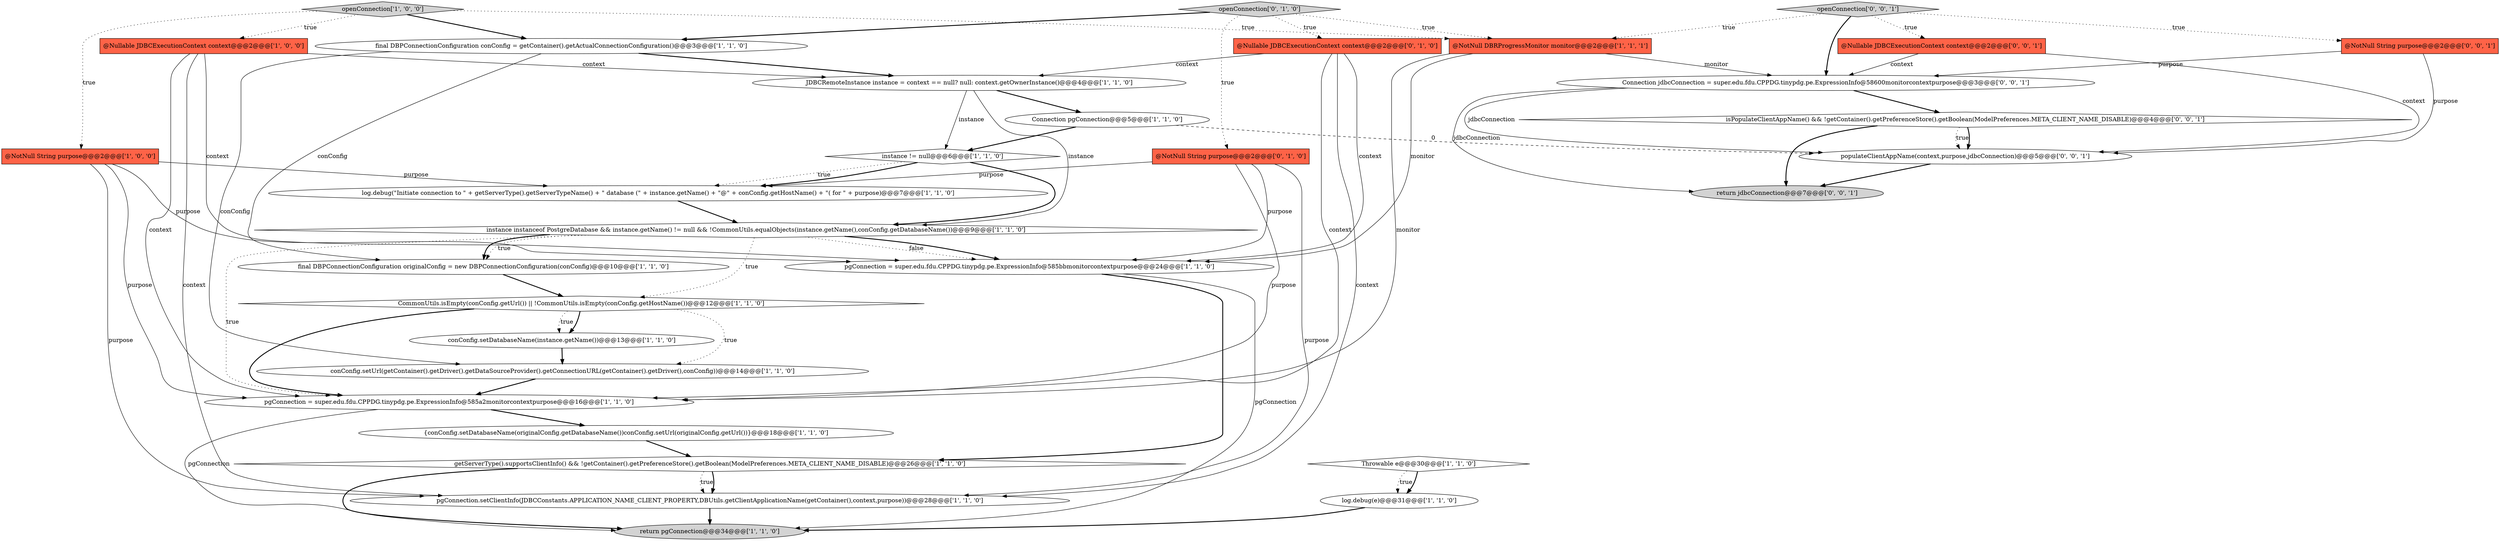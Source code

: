 digraph {
21 [style = filled, label = "return pgConnection@@@34@@@['1', '1', '0']", fillcolor = lightgray, shape = ellipse image = "AAA0AAABBB1BBB"];
28 [style = filled, label = "openConnection['0', '0', '1']", fillcolor = lightgray, shape = diamond image = "AAA0AAABBB3BBB"];
0 [style = filled, label = "Throwable e@@@30@@@['1', '1', '0']", fillcolor = white, shape = diamond image = "AAA0AAABBB1BBB"];
14 [style = filled, label = "pgConnection = super.edu.fdu.CPPDG.tinypdg.pe.ExpressionInfo@585bbmonitorcontextpurpose@@@24@@@['1', '1', '0']", fillcolor = white, shape = ellipse image = "AAA0AAABBB1BBB"];
30 [style = filled, label = "populateClientAppName(context,purpose,jdbcConnection)@@@5@@@['0', '0', '1']", fillcolor = white, shape = ellipse image = "AAA0AAABBB3BBB"];
1 [style = filled, label = "Connection pgConnection@@@5@@@['1', '1', '0']", fillcolor = white, shape = ellipse image = "AAA0AAABBB1BBB"];
4 [style = filled, label = "instance != null@@@6@@@['1', '1', '0']", fillcolor = white, shape = diamond image = "AAA0AAABBB1BBB"];
6 [style = filled, label = "@NotNull String purpose@@@2@@@['1', '0', '0']", fillcolor = tomato, shape = box image = "AAA0AAABBB1BBB"];
29 [style = filled, label = "return jdbcConnection@@@7@@@['0', '0', '1']", fillcolor = lightgray, shape = ellipse image = "AAA0AAABBB3BBB"];
17 [style = filled, label = "getServerType().supportsClientInfo() && !getContainer().getPreferenceStore().getBoolean(ModelPreferences.META_CLIENT_NAME_DISABLE)@@@26@@@['1', '1', '0']", fillcolor = white, shape = diamond image = "AAA0AAABBB1BBB"];
24 [style = filled, label = "openConnection['0', '1', '0']", fillcolor = lightgray, shape = diamond image = "AAA0AAABBB2BBB"];
10 [style = filled, label = "JDBCRemoteInstance instance = context == null? null: context.getOwnerInstance()@@@4@@@['1', '1', '0']", fillcolor = white, shape = ellipse image = "AAA0AAABBB1BBB"];
18 [style = filled, label = "log.debug(\"Initiate connection to \" + getServerType().getServerTypeName() + \" database (\" + instance.getName() + \"@\" + conConfig.getHostName() + \"( for \" + purpose)@@@7@@@['1', '1', '0']", fillcolor = white, shape = ellipse image = "AAA0AAABBB1BBB"];
9 [style = filled, label = "pgConnection.setClientInfo(JDBCConstants.APPLICATION_NAME_CLIENT_PROPERTY,DBUtils.getClientApplicationName(getContainer(),context,purpose))@@@28@@@['1', '1', '0']", fillcolor = white, shape = ellipse image = "AAA0AAABBB1BBB"];
15 [style = filled, label = "@NotNull DBRProgressMonitor monitor@@@2@@@['1', '1', '1']", fillcolor = tomato, shape = box image = "AAA0AAABBB1BBB"];
16 [style = filled, label = "final DBPConnectionConfiguration originalConfig = new DBPConnectionConfiguration(conConfig)@@@10@@@['1', '1', '0']", fillcolor = white, shape = ellipse image = "AAA0AAABBB1BBB"];
20 [style = filled, label = "pgConnection = super.edu.fdu.CPPDG.tinypdg.pe.ExpressionInfo@585a2monitorcontextpurpose@@@16@@@['1', '1', '0']", fillcolor = white, shape = ellipse image = "AAA0AAABBB1BBB"];
26 [style = filled, label = "isPopulateClientAppName() && !getContainer().getPreferenceStore().getBoolean(ModelPreferences.META_CLIENT_NAME_DISABLE)@@@4@@@['0', '0', '1']", fillcolor = white, shape = diamond image = "AAA0AAABBB3BBB"];
5 [style = filled, label = "conConfig.setUrl(getContainer().getDriver().getDataSourceProvider().getConnectionURL(getContainer().getDriver(),conConfig))@@@14@@@['1', '1', '0']", fillcolor = white, shape = ellipse image = "AAA0AAABBB1BBB"];
2 [style = filled, label = "instance instanceof PostgreDatabase && instance.getName() != null && !CommonUtils.equalObjects(instance.getName(),conConfig.getDatabaseName())@@@9@@@['1', '1', '0']", fillcolor = white, shape = diamond image = "AAA0AAABBB1BBB"];
25 [style = filled, label = "@Nullable JDBCExecutionContext context@@@2@@@['0', '0', '1']", fillcolor = tomato, shape = box image = "AAA0AAABBB3BBB"];
7 [style = filled, label = "CommonUtils.isEmpty(conConfig.getUrl()) || !CommonUtils.isEmpty(conConfig.getHostName())@@@12@@@['1', '1', '0']", fillcolor = white, shape = diamond image = "AAA0AAABBB1BBB"];
19 [style = filled, label = "final DBPConnectionConfiguration conConfig = getContainer().getActualConnectionConfiguration()@@@3@@@['1', '1', '0']", fillcolor = white, shape = ellipse image = "AAA0AAABBB1BBB"];
23 [style = filled, label = "@Nullable JDBCExecutionContext context@@@2@@@['0', '1', '0']", fillcolor = tomato, shape = box image = "AAA0AAABBB2BBB"];
12 [style = filled, label = "log.debug(e)@@@31@@@['1', '1', '0']", fillcolor = white, shape = ellipse image = "AAA0AAABBB1BBB"];
27 [style = filled, label = "@NotNull String purpose@@@2@@@['0', '0', '1']", fillcolor = tomato, shape = box image = "AAA0AAABBB3BBB"];
11 [style = filled, label = "@Nullable JDBCExecutionContext context@@@2@@@['1', '0', '0']", fillcolor = tomato, shape = box image = "AAA0AAABBB1BBB"];
13 [style = filled, label = "openConnection['1', '0', '0']", fillcolor = lightgray, shape = diamond image = "AAA0AAABBB1BBB"];
31 [style = filled, label = "Connection jdbcConnection = super.edu.fdu.CPPDG.tinypdg.pe.ExpressionInfo@58600monitorcontextpurpose@@@3@@@['0', '0', '1']", fillcolor = white, shape = ellipse image = "AAA0AAABBB3BBB"];
3 [style = filled, label = "conConfig.setDatabaseName(instance.getName())@@@13@@@['1', '1', '0']", fillcolor = white, shape = ellipse image = "AAA0AAABBB1BBB"];
8 [style = filled, label = "{conConfig.setDatabaseName(originalConfig.getDatabaseName())conConfig.setUrl(originalConfig.getUrl())}@@@18@@@['1', '1', '0']", fillcolor = white, shape = ellipse image = "AAA0AAABBB1BBB"];
22 [style = filled, label = "@NotNull String purpose@@@2@@@['0', '1', '0']", fillcolor = tomato, shape = box image = "AAA0AAABBB2BBB"];
28->31 [style = bold, label=""];
22->18 [style = solid, label="purpose"];
14->17 [style = bold, label=""];
13->6 [style = dotted, label="true"];
1->30 [style = dashed, label="0"];
19->10 [style = bold, label=""];
14->21 [style = solid, label="pgConnection"];
23->14 [style = solid, label="context"];
23->10 [style = solid, label="context"];
19->5 [style = solid, label="conConfig"];
18->2 [style = bold, label=""];
13->19 [style = bold, label=""];
17->21 [style = bold, label=""];
6->14 [style = solid, label="purpose"];
22->9 [style = solid, label="purpose"];
13->11 [style = dotted, label="true"];
28->27 [style = dotted, label="true"];
6->9 [style = solid, label="purpose"];
10->4 [style = solid, label="instance"];
6->20 [style = solid, label="purpose"];
22->20 [style = solid, label="purpose"];
15->31 [style = solid, label="monitor"];
25->31 [style = solid, label="context"];
12->21 [style = bold, label=""];
2->20 [style = dotted, label="true"];
11->20 [style = solid, label="context"];
4->18 [style = dotted, label="true"];
20->8 [style = bold, label=""];
11->14 [style = solid, label="context"];
23->20 [style = solid, label="context"];
2->14 [style = dotted, label="false"];
0->12 [style = dotted, label="true"];
9->21 [style = bold, label=""];
31->29 [style = solid, label="jdbcConnection"];
11->10 [style = solid, label="context"];
7->20 [style = bold, label=""];
8->17 [style = bold, label=""];
31->26 [style = bold, label=""];
26->30 [style = dotted, label="true"];
15->20 [style = solid, label="monitor"];
3->5 [style = bold, label=""];
30->29 [style = bold, label=""];
2->16 [style = dotted, label="true"];
4->2 [style = bold, label=""];
17->9 [style = dotted, label="true"];
23->9 [style = solid, label="context"];
7->5 [style = dotted, label="true"];
7->3 [style = bold, label=""];
10->1 [style = bold, label=""];
24->22 [style = dotted, label="true"];
24->23 [style = dotted, label="true"];
31->30 [style = solid, label="jdbcConnection"];
0->12 [style = bold, label=""];
28->25 [style = dotted, label="true"];
25->30 [style = solid, label="context"];
17->9 [style = bold, label=""];
5->20 [style = bold, label=""];
27->30 [style = solid, label="purpose"];
1->4 [style = bold, label=""];
27->31 [style = solid, label="purpose"];
22->14 [style = solid, label="purpose"];
11->9 [style = solid, label="context"];
2->16 [style = bold, label=""];
2->14 [style = bold, label=""];
16->7 [style = bold, label=""];
24->19 [style = bold, label=""];
10->2 [style = solid, label="instance"];
13->15 [style = dotted, label="true"];
24->15 [style = dotted, label="true"];
28->15 [style = dotted, label="true"];
26->30 [style = bold, label=""];
20->21 [style = solid, label="pgConnection"];
19->16 [style = solid, label="conConfig"];
15->14 [style = solid, label="monitor"];
26->29 [style = bold, label=""];
2->7 [style = dotted, label="true"];
7->3 [style = dotted, label="true"];
4->18 [style = bold, label=""];
6->18 [style = solid, label="purpose"];
}
